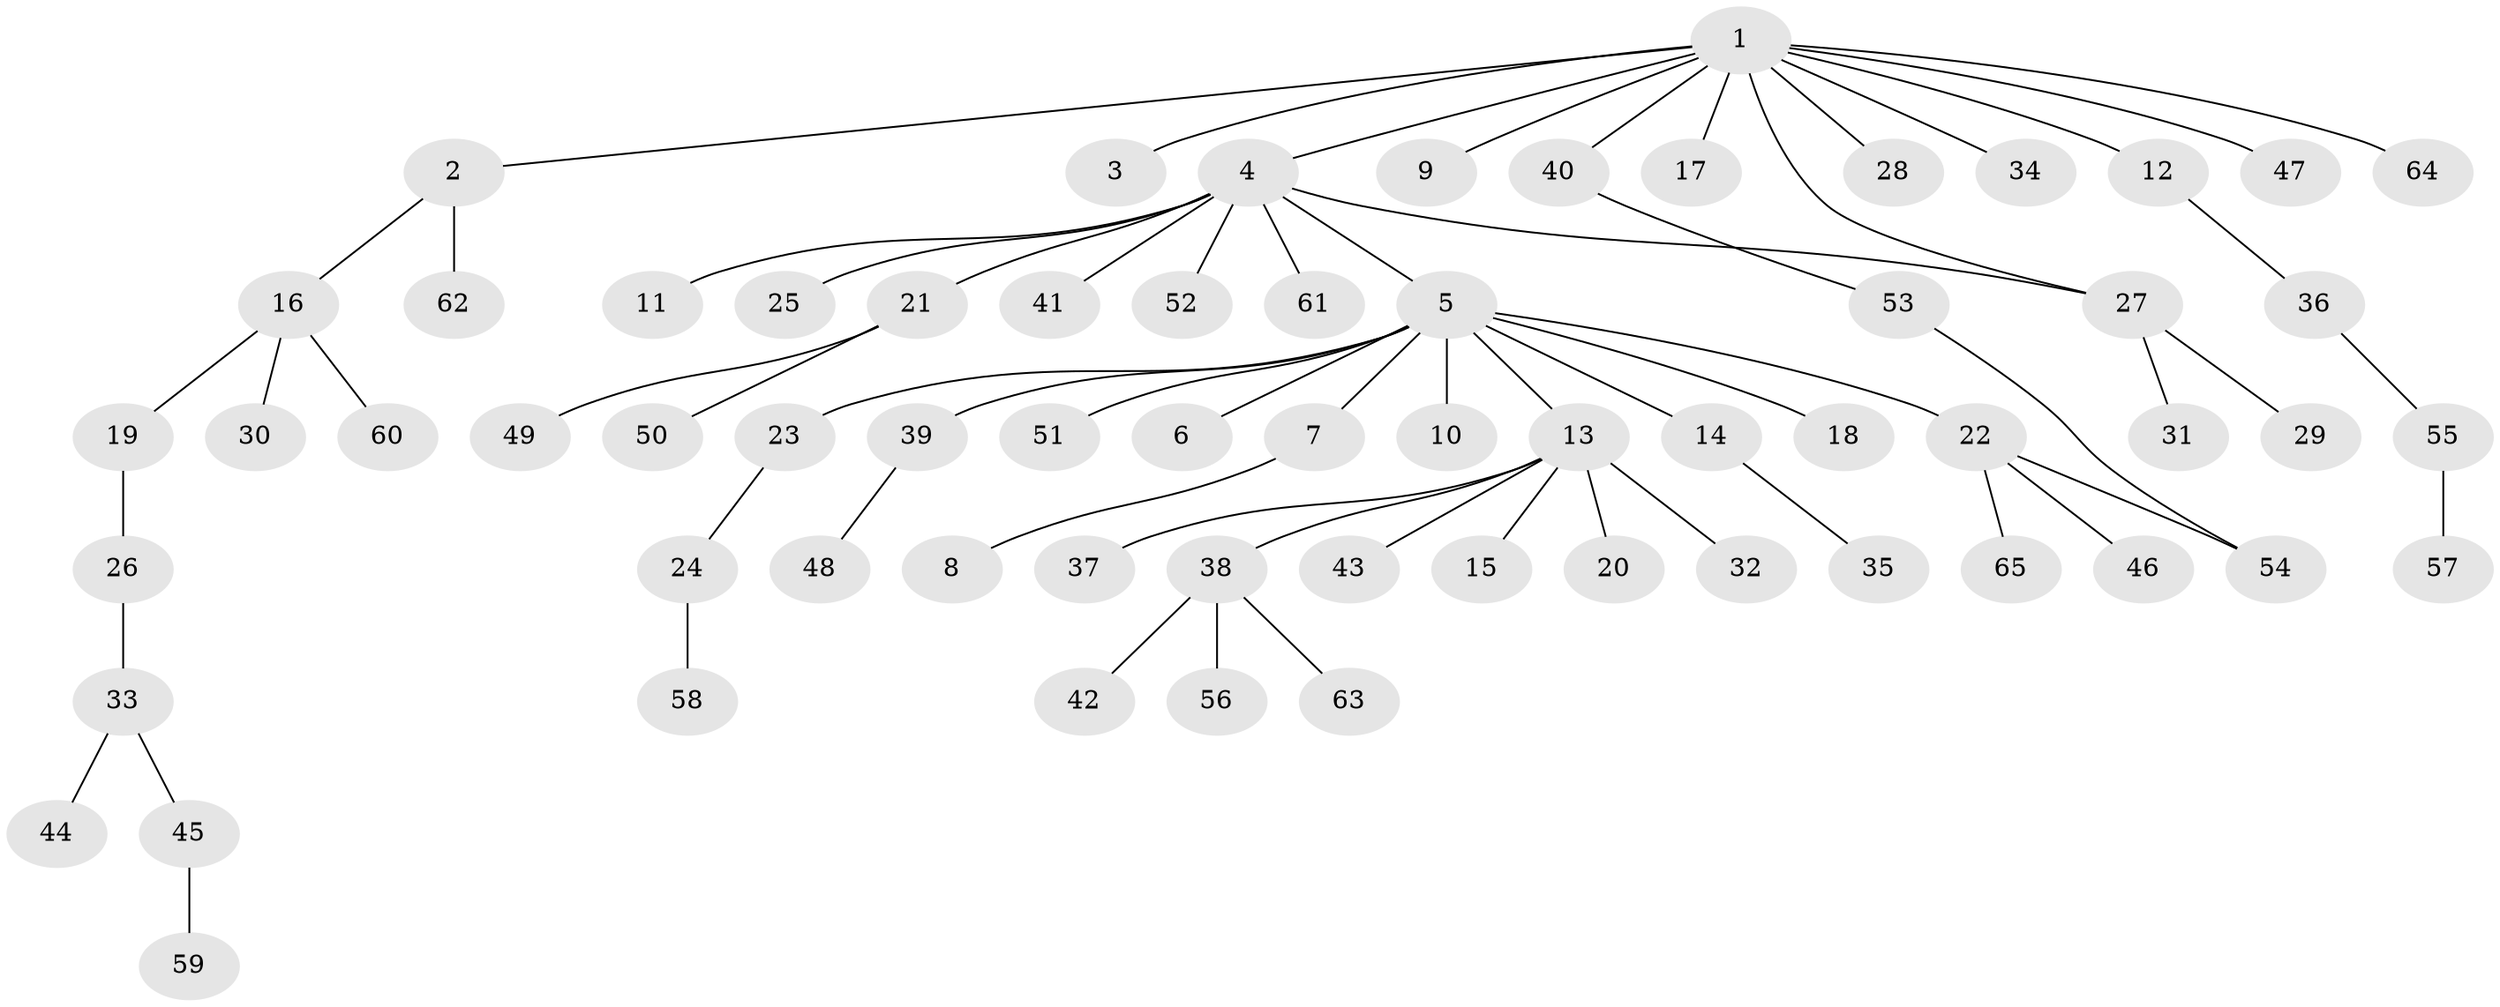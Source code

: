 // Generated by graph-tools (version 1.1) at 2025/14/03/09/25 04:14:48]
// undirected, 65 vertices, 66 edges
graph export_dot {
graph [start="1"]
  node [color=gray90,style=filled];
  1;
  2;
  3;
  4;
  5;
  6;
  7;
  8;
  9;
  10;
  11;
  12;
  13;
  14;
  15;
  16;
  17;
  18;
  19;
  20;
  21;
  22;
  23;
  24;
  25;
  26;
  27;
  28;
  29;
  30;
  31;
  32;
  33;
  34;
  35;
  36;
  37;
  38;
  39;
  40;
  41;
  42;
  43;
  44;
  45;
  46;
  47;
  48;
  49;
  50;
  51;
  52;
  53;
  54;
  55;
  56;
  57;
  58;
  59;
  60;
  61;
  62;
  63;
  64;
  65;
  1 -- 2;
  1 -- 3;
  1 -- 4;
  1 -- 9;
  1 -- 12;
  1 -- 17;
  1 -- 27;
  1 -- 28;
  1 -- 34;
  1 -- 40;
  1 -- 47;
  1 -- 64;
  2 -- 16;
  2 -- 62;
  4 -- 5;
  4 -- 11;
  4 -- 21;
  4 -- 25;
  4 -- 27;
  4 -- 41;
  4 -- 52;
  4 -- 61;
  5 -- 6;
  5 -- 7;
  5 -- 10;
  5 -- 13;
  5 -- 14;
  5 -- 18;
  5 -- 22;
  5 -- 23;
  5 -- 39;
  5 -- 51;
  7 -- 8;
  12 -- 36;
  13 -- 15;
  13 -- 20;
  13 -- 32;
  13 -- 37;
  13 -- 38;
  13 -- 43;
  14 -- 35;
  16 -- 19;
  16 -- 30;
  16 -- 60;
  19 -- 26;
  21 -- 49;
  21 -- 50;
  22 -- 46;
  22 -- 54;
  22 -- 65;
  23 -- 24;
  24 -- 58;
  26 -- 33;
  27 -- 29;
  27 -- 31;
  33 -- 44;
  33 -- 45;
  36 -- 55;
  38 -- 42;
  38 -- 56;
  38 -- 63;
  39 -- 48;
  40 -- 53;
  45 -- 59;
  53 -- 54;
  55 -- 57;
}

